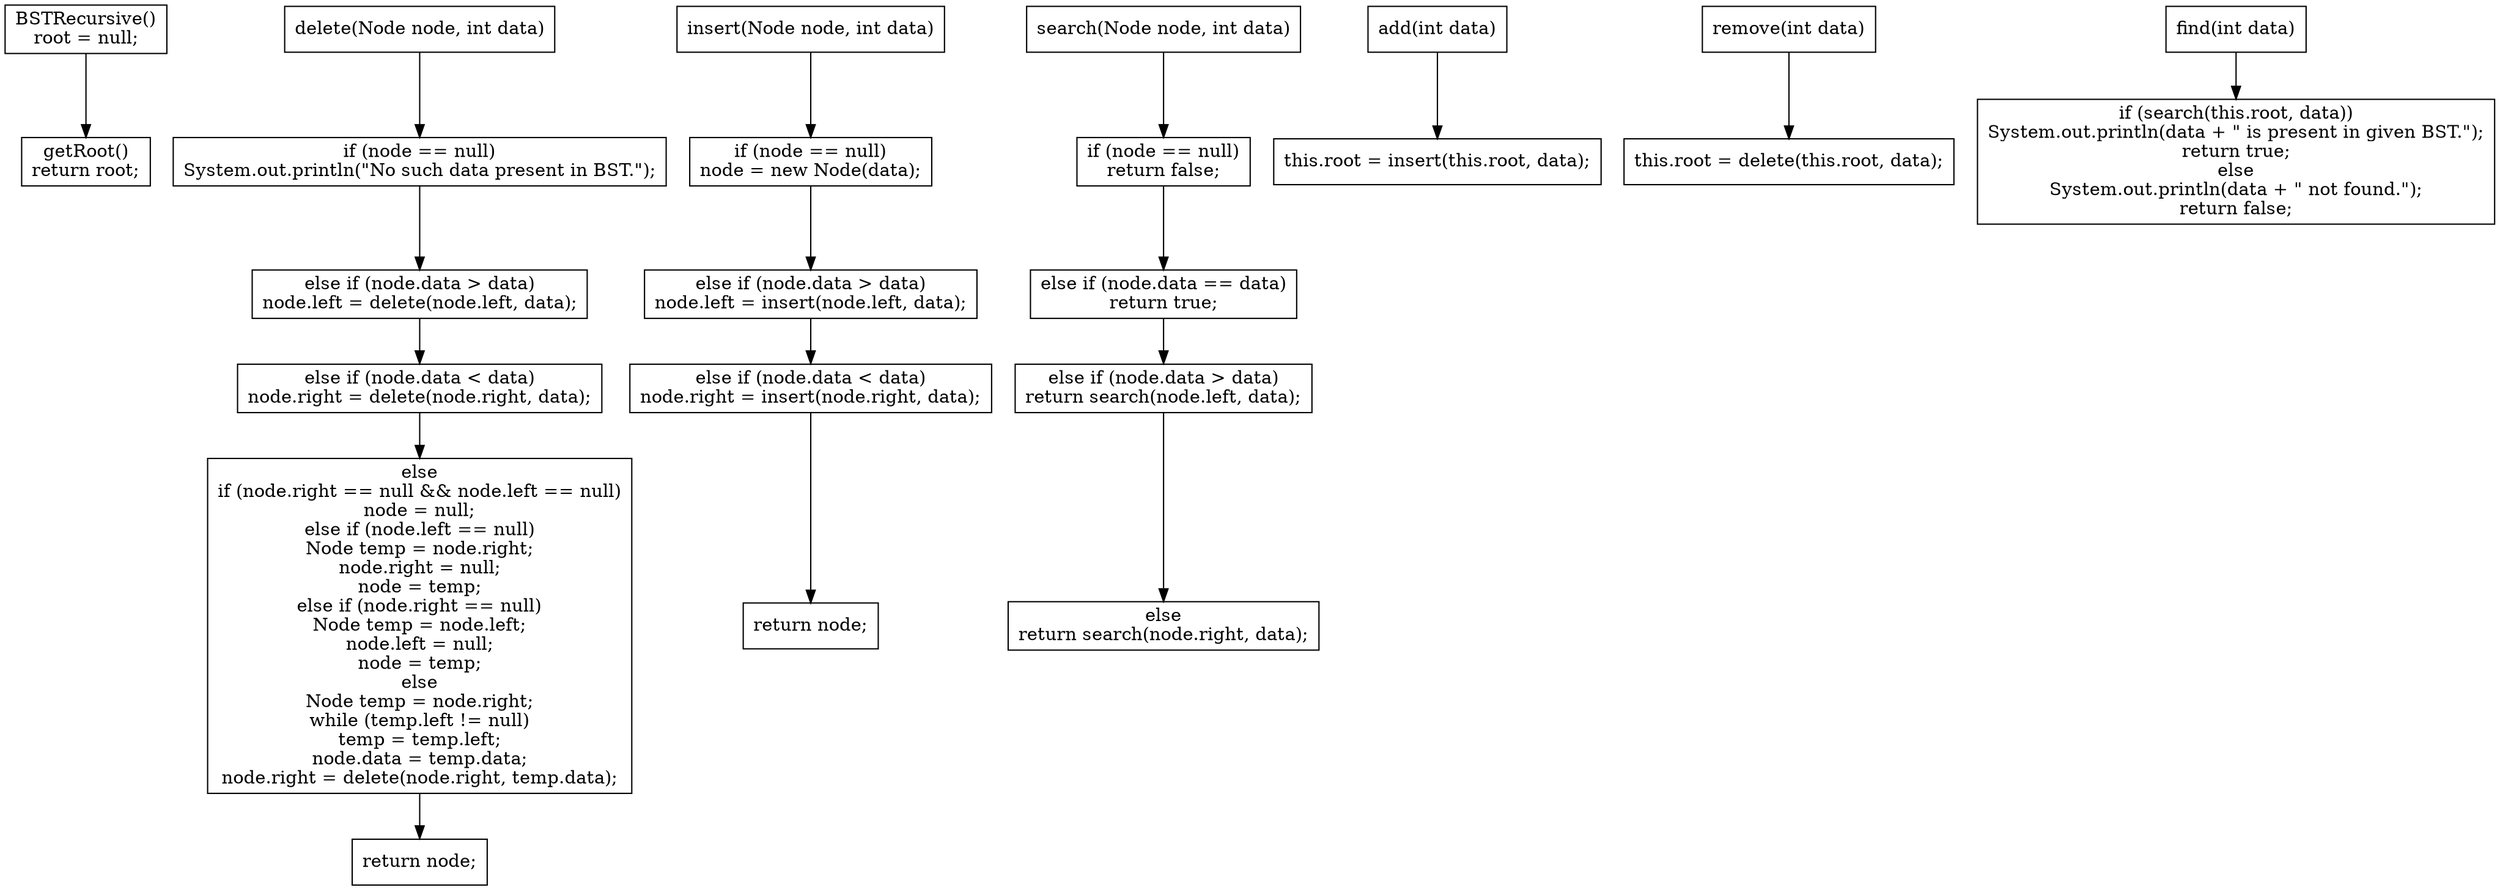 digraph BSTRecursive {
    rankdir=TB;
    node [shape=box];

    // Constructor
    BSTRecursive_constructor [label="BSTRecursive()\nroot = null;"];

    // getRoot method
    getRoot [label="getRoot()\nreturn root;"];

    // delete method
    delete_start [label="delete(Node node, int data)"];
    delete_node_null [label="if (node == null)\nSystem.out.println(\"No such data present in BST.\");"];
    delete_node_data_gt [label="else if (node.data > data)\nnode.left = delete(node.left, data);"];
    delete_node_data_lt [label="else if (node.data < data)\nnode.right = delete(node.right, data);"];
    delete_node_data_eq [label="else\nif (node.right == null && node.left == null)\nnode = null;\nelse if (node.left == null)\nNode temp = node.right;\nnode.right = null;\nnode = temp;\nelse if (node.right == null)\nNode temp = node.left;\nnode.left = null;\nnode = temp;\nelse\nNode temp = node.right;\nwhile (temp.left != null)\ntemp = temp.left;\nnode.data = temp.data;\nnode.right = delete(node.right, temp.data);"];
    delete_return [label="return node;"];

    // insert method
    insert_start [label="insert(Node node, int data)"];
    insert_node_null [label="if (node == null)\nnode = new Node(data);"];
    insert_node_data_gt [label="else if (node.data > data)\nnode.left = insert(node.left, data);"];
    insert_node_data_lt [label="else if (node.data < data)\nnode.right = insert(node.right, data);"];
    insert_return [label="return node;"];

    // search method
    search_start [label="search(Node node, int data)"];
    search_node_null [label="if (node == null)\nreturn false;"];
    search_node_data_eq [label="else if (node.data == data)\nreturn true;"];
    search_node_data_gt [label="else if (node.data > data)\nreturn search(node.left, data);"];
    search_node_data_lt [label="else\nreturn search(node.right, data);"];

    // add method
    add_start [label="add(int data)"];
    add_insert [label="this.root = insert(this.root, data);"];

    // remove method
    remove_start [label="remove(int data)"];
    remove_delete [label="this.root = delete(this.root, data);"];

    // find method
    find_start [label="find(int data)"];
    find_search [label="if (search(this.root, data))\nSystem.out.println(data + \" is present in given BST.\");\nreturn true;\nelse\nSystem.out.println(data + \" not found.\");\nreturn false;"];

    // Edges for constructor
    BSTRecursive_constructor -> getRoot;

    // Edges for delete method
    delete_start -> delete_node_null;
    delete_node_null -> delete_node_data_gt;
    delete_node_data_gt -> delete_node_data_lt;
    delete_node_data_lt -> delete_node_data_eq;
    delete_node_data_eq -> delete_return;

    // Edges for insert method
    insert_start -> insert_node_null;
    insert_node_null -> insert_node_data_gt;
    insert_node_data_gt -> insert_node_data_lt;
    insert_node_data_lt -> insert_return;

    // Edges for search method
    search_start -> search_node_null;
    search_node_null -> search_node_data_eq;
    search_node_data_eq -> search_node_data_gt;
    search_node_data_gt -> search_node_data_lt;

    // Edges for add method
    add_start -> add_insert;

    // Edges for remove method
    remove_start -> remove_delete;

    // Edges for find method
    find_start -> find_search;
}